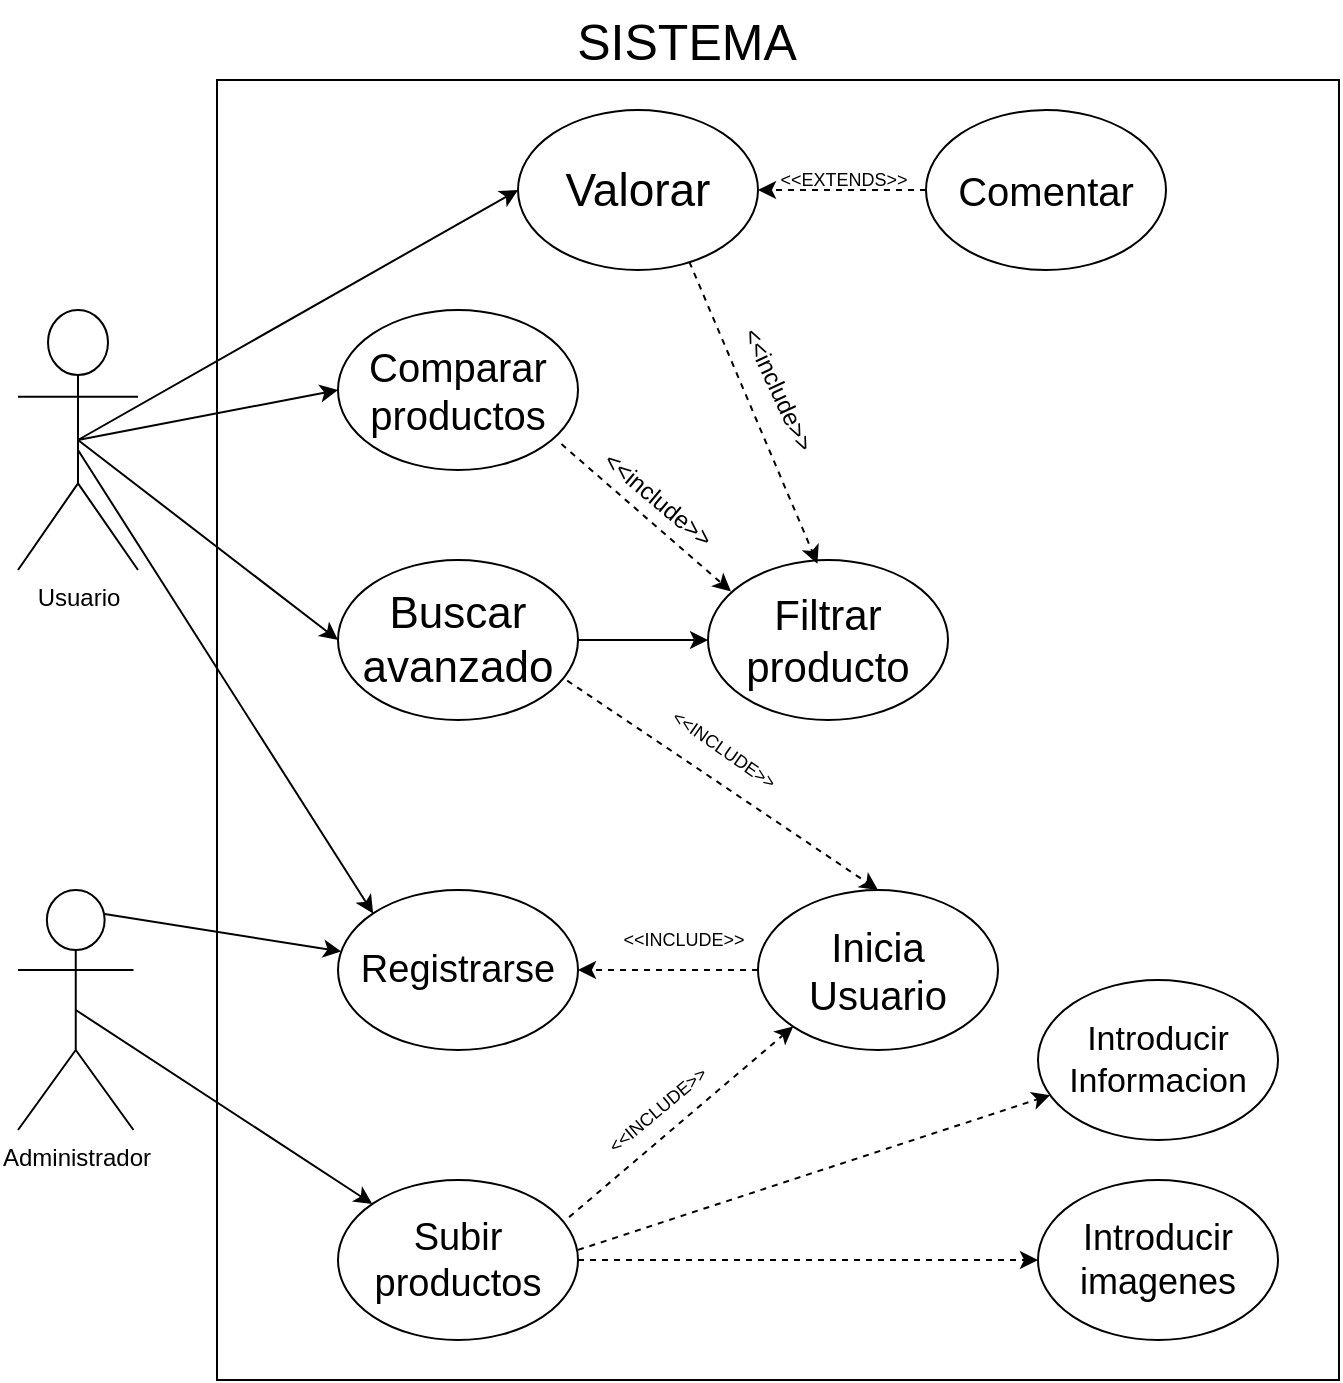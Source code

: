 <mxfile version="24.2.1" type="github">
  <diagram name="Page-1" id="jbMRIK46Z7TsJJB_fDQH">
    <mxGraphModel dx="600" dy="318" grid="1" gridSize="10" guides="1" tooltips="1" connect="1" arrows="1" fold="1" page="1" pageScale="1" pageWidth="827" pageHeight="1169" math="0" shadow="0">
      <root>
        <mxCell id="0" />
        <mxCell id="1" parent="0" />
        <mxCell id="_kjgienJBv0ENxMN4GbK-1" value="" style="rounded=0;whiteSpace=wrap;html=1;" vertex="1" parent="1">
          <mxGeometry x="179.5" y="55" width="561" height="650" as="geometry" />
        </mxCell>
        <mxCell id="_kjgienJBv0ENxMN4GbK-2" value="Usuario" style="shape=umlActor;verticalLabelPosition=bottom;verticalAlign=top;html=1;outlineConnect=0;" vertex="1" parent="1">
          <mxGeometry x="80" y="170" width="60" height="130" as="geometry" />
        </mxCell>
        <mxCell id="_kjgienJBv0ENxMN4GbK-4" value="Administrador" style="shape=umlActor;verticalLabelPosition=bottom;verticalAlign=top;html=1;outlineConnect=0;" vertex="1" parent="1">
          <mxGeometry x="80" y="460" width="57.75" height="120" as="geometry" />
        </mxCell>
        <mxCell id="_kjgienJBv0ENxMN4GbK-9" value="SISTEMA" style="text;html=1;align=center;verticalAlign=middle;resizable=0;points=[];autosize=1;strokeColor=none;fillColor=none;fontSize=25;" vertex="1" parent="1">
          <mxGeometry x="349" y="15" width="130" height="40" as="geometry" />
        </mxCell>
        <mxCell id="_kjgienJBv0ENxMN4GbK-11" value="Registrarse" style="ellipse;whiteSpace=wrap;html=1;fontSize=19;" vertex="1" parent="1">
          <mxGeometry x="240" y="460" width="120" height="80" as="geometry" />
        </mxCell>
        <mxCell id="_kjgienJBv0ENxMN4GbK-12" value="Subir productos" style="ellipse;whiteSpace=wrap;html=1;fontSize=19;" vertex="1" parent="1">
          <mxGeometry x="240" y="605" width="120" height="80" as="geometry" />
        </mxCell>
        <mxCell id="_kjgienJBv0ENxMN4GbK-13" value="Comparar productos" style="ellipse;whiteSpace=wrap;html=1;fontSize=20;" vertex="1" parent="1">
          <mxGeometry x="240" y="170" width="120" height="80" as="geometry" />
        </mxCell>
        <mxCell id="_kjgienJBv0ENxMN4GbK-14" value="Filtrar producto" style="ellipse;whiteSpace=wrap;html=1;fontSize=21;" vertex="1" parent="1">
          <mxGeometry x="425" y="295" width="120" height="80" as="geometry" />
        </mxCell>
        <mxCell id="_kjgienJBv0ENxMN4GbK-15" value="Buscar avanzado" style="ellipse;whiteSpace=wrap;html=1;fontSize=22;" vertex="1" parent="1">
          <mxGeometry x="240" y="295" width="120" height="80" as="geometry" />
        </mxCell>
        <mxCell id="_kjgienJBv0ENxMN4GbK-45" style="edgeStyle=orthogonalEdgeStyle;rounded=0;orthogonalLoop=1;jettySize=auto;html=1;entryX=1;entryY=0.5;entryDx=0;entryDy=0;dashed=1;" edge="1" parent="1" source="_kjgienJBv0ENxMN4GbK-16" target="_kjgienJBv0ENxMN4GbK-18">
          <mxGeometry relative="1" as="geometry" />
        </mxCell>
        <mxCell id="_kjgienJBv0ENxMN4GbK-16" value="Comentar" style="ellipse;whiteSpace=wrap;html=1;fontSize=20;" vertex="1" parent="1">
          <mxGeometry x="534" y="70" width="120" height="80" as="geometry" />
        </mxCell>
        <mxCell id="_kjgienJBv0ENxMN4GbK-18" value="Valorar" style="ellipse;whiteSpace=wrap;html=1;fontSize=23;" vertex="1" parent="1">
          <mxGeometry x="330" y="70" width="120" height="80" as="geometry" />
        </mxCell>
        <mxCell id="_kjgienJBv0ENxMN4GbK-25" value="" style="endArrow=classic;html=1;rounded=0;entryX=0;entryY=0;entryDx=0;entryDy=0;" edge="1" parent="1" target="_kjgienJBv0ENxMN4GbK-11">
          <mxGeometry width="50" height="50" relative="1" as="geometry">
            <mxPoint x="110" y="240" as="sourcePoint" />
            <mxPoint x="160" y="190" as="targetPoint" />
          </mxGeometry>
        </mxCell>
        <mxCell id="_kjgienJBv0ENxMN4GbK-27" value="" style="endArrow=classic;html=1;rounded=0;exitX=0.75;exitY=0.1;exitDx=0;exitDy=0;exitPerimeter=0;" edge="1" parent="1" source="_kjgienJBv0ENxMN4GbK-4" target="_kjgienJBv0ENxMN4GbK-11">
          <mxGeometry width="50" height="50" relative="1" as="geometry">
            <mxPoint x="150" y="460" as="sourcePoint" />
            <mxPoint x="500" y="370" as="targetPoint" />
          </mxGeometry>
        </mxCell>
        <mxCell id="_kjgienJBv0ENxMN4GbK-29" value="" style="endArrow=classic;html=1;rounded=0;exitX=0.5;exitY=0.5;exitDx=0;exitDy=0;exitPerimeter=0;" edge="1" parent="1" source="_kjgienJBv0ENxMN4GbK-4" target="_kjgienJBv0ENxMN4GbK-12">
          <mxGeometry width="50" height="50" relative="1" as="geometry">
            <mxPoint x="450" y="420" as="sourcePoint" />
            <mxPoint x="500" y="370" as="targetPoint" />
          </mxGeometry>
        </mxCell>
        <mxCell id="_kjgienJBv0ENxMN4GbK-31" value="&amp;lt;&amp;lt;INCLUDE&amp;gt;&amp;gt;" style="text;html=1;align=center;verticalAlign=middle;whiteSpace=wrap;rounded=0;fontSize=9;rotation=-40;" vertex="1" parent="1">
          <mxGeometry x="370" y="555" width="60" height="30" as="geometry" />
        </mxCell>
        <mxCell id="_kjgienJBv0ENxMN4GbK-33" value="" style="endArrow=classic;html=1;rounded=0;entryX=0;entryY=0.5;entryDx=0;entryDy=0;exitX=0.5;exitY=0.5;exitDx=0;exitDy=0;exitPerimeter=0;" edge="1" parent="1" source="_kjgienJBv0ENxMN4GbK-2" target="_kjgienJBv0ENxMN4GbK-15">
          <mxGeometry width="50" height="50" relative="1" as="geometry">
            <mxPoint x="330" y="390" as="sourcePoint" />
            <mxPoint x="380" y="340" as="targetPoint" />
          </mxGeometry>
        </mxCell>
        <mxCell id="_kjgienJBv0ENxMN4GbK-36" value="&amp;lt;&amp;lt;INCLUDE&amp;gt;&amp;gt;" style="text;html=1;align=center;verticalAlign=middle;whiteSpace=wrap;rounded=0;fontSize=9;rotation=35;" vertex="1" parent="1">
          <mxGeometry x="403" y="375" width="60" height="30" as="geometry" />
        </mxCell>
        <mxCell id="_kjgienJBv0ENxMN4GbK-37" value="" style="endArrow=classic;html=1;rounded=0;exitX=1;exitY=0.5;exitDx=0;exitDy=0;" edge="1" parent="1" source="_kjgienJBv0ENxMN4GbK-15" target="_kjgienJBv0ENxMN4GbK-14">
          <mxGeometry width="50" height="50" relative="1" as="geometry">
            <mxPoint x="361" y="280" as="sourcePoint" />
            <mxPoint x="411" y="230" as="targetPoint" />
          </mxGeometry>
        </mxCell>
        <mxCell id="_kjgienJBv0ENxMN4GbK-39" value="" style="endArrow=classic;html=1;rounded=0;exitX=0.5;exitY=0.5;exitDx=0;exitDy=0;exitPerimeter=0;entryX=0;entryY=0.5;entryDx=0;entryDy=0;" edge="1" parent="1" source="_kjgienJBv0ENxMN4GbK-2" target="_kjgienJBv0ENxMN4GbK-13">
          <mxGeometry width="50" height="50" relative="1" as="geometry">
            <mxPoint x="150" y="160" as="sourcePoint" />
            <mxPoint x="200" y="110" as="targetPoint" />
          </mxGeometry>
        </mxCell>
        <mxCell id="_kjgienJBv0ENxMN4GbK-41" value="&amp;lt;&amp;lt;include&amp;gt;&amp;gt;" style="text;html=1;align=center;verticalAlign=middle;whiteSpace=wrap;rounded=0;fontSize=12;rotation=40;" vertex="1" parent="1">
          <mxGeometry x="370" y="250" width="60" height="30" as="geometry" />
        </mxCell>
        <mxCell id="_kjgienJBv0ENxMN4GbK-42" value="" style="endArrow=classic;html=1;rounded=0;exitX=0.931;exitY=0.838;exitDx=0;exitDy=0;dashed=1;entryX=0.096;entryY=0.197;entryDx=0;entryDy=0;exitPerimeter=0;entryPerimeter=0;" edge="1" parent="1" source="_kjgienJBv0ENxMN4GbK-13" target="_kjgienJBv0ENxMN4GbK-14">
          <mxGeometry width="50" height="50" relative="1" as="geometry">
            <mxPoint x="191" y="380" as="sourcePoint" />
            <mxPoint x="241" y="330" as="targetPoint" />
          </mxGeometry>
        </mxCell>
        <mxCell id="_kjgienJBv0ENxMN4GbK-43" value="" style="endArrow=classic;html=1;rounded=0;exitX=0.5;exitY=0.5;exitDx=0;exitDy=0;exitPerimeter=0;entryX=0;entryY=0.5;entryDx=0;entryDy=0;" edge="1" parent="1" source="_kjgienJBv0ENxMN4GbK-2" target="_kjgienJBv0ENxMN4GbK-18">
          <mxGeometry width="50" height="50" relative="1" as="geometry">
            <mxPoint x="40" y="490" as="sourcePoint" />
            <mxPoint x="90" y="440" as="targetPoint" />
          </mxGeometry>
        </mxCell>
        <mxCell id="_kjgienJBv0ENxMN4GbK-46" value="&amp;lt;&amp;lt;EXTENDS&amp;gt;&amp;gt;" style="text;html=1;align=center;verticalAlign=middle;whiteSpace=wrap;rounded=0;fontSize=9;rotation=0;" vertex="1" parent="1">
          <mxGeometry x="463" y="90" width="60" height="30" as="geometry" />
        </mxCell>
        <mxCell id="_kjgienJBv0ENxMN4GbK-48" value="" style="endArrow=classic;html=1;rounded=0;exitX=0.714;exitY=0.949;exitDx=0;exitDy=0;entryX=0.456;entryY=0.023;entryDx=0;entryDy=0;dashed=1;entryPerimeter=0;exitPerimeter=0;" edge="1" parent="1" source="_kjgienJBv0ENxMN4GbK-18" target="_kjgienJBv0ENxMN4GbK-14">
          <mxGeometry width="50" height="50" relative="1" as="geometry">
            <mxPoint x="190" y="340" as="sourcePoint" />
            <mxPoint x="240" y="290" as="targetPoint" />
          </mxGeometry>
        </mxCell>
        <mxCell id="_kjgienJBv0ENxMN4GbK-54" style="edgeStyle=orthogonalEdgeStyle;rounded=0;orthogonalLoop=1;jettySize=auto;html=1;entryX=1;entryY=0.5;entryDx=0;entryDy=0;dashed=1;" edge="1" parent="1" source="_kjgienJBv0ENxMN4GbK-50" target="_kjgienJBv0ENxMN4GbK-11">
          <mxGeometry relative="1" as="geometry" />
        </mxCell>
        <mxCell id="_kjgienJBv0ENxMN4GbK-50" value="Inicia Usuario" style="ellipse;whiteSpace=wrap;html=1;fontSize=20;" vertex="1" parent="1">
          <mxGeometry x="450" y="460" width="120" height="80" as="geometry" />
        </mxCell>
        <mxCell id="_kjgienJBv0ENxMN4GbK-52" value="" style="endArrow=classic;html=1;rounded=0;exitX=0.955;exitY=0.754;exitDx=0;exitDy=0;entryX=0.5;entryY=0;entryDx=0;entryDy=0;dashed=1;exitPerimeter=0;" edge="1" parent="1" source="_kjgienJBv0ENxMN4GbK-15" target="_kjgienJBv0ENxMN4GbK-50">
          <mxGeometry width="50" height="50" relative="1" as="geometry">
            <mxPoint x="280" y="500" as="sourcePoint" />
            <mxPoint x="330" y="450" as="targetPoint" />
          </mxGeometry>
        </mxCell>
        <mxCell id="_kjgienJBv0ENxMN4GbK-53" value="" style="endArrow=classic;html=1;rounded=0;exitX=0.963;exitY=0.232;exitDx=0;exitDy=0;exitPerimeter=0;entryX=0;entryY=1;entryDx=0;entryDy=0;dashed=1;" edge="1" parent="1" source="_kjgienJBv0ENxMN4GbK-12" target="_kjgienJBv0ENxMN4GbK-50">
          <mxGeometry width="50" height="50" relative="1" as="geometry">
            <mxPoint x="430" y="620" as="sourcePoint" />
            <mxPoint x="480" y="570" as="targetPoint" />
          </mxGeometry>
        </mxCell>
        <mxCell id="_kjgienJBv0ENxMN4GbK-57" value="&amp;lt;&amp;lt;INCLUDE&amp;gt;&amp;gt;" style="text;html=1;align=center;verticalAlign=middle;whiteSpace=wrap;rounded=0;fontSize=9;rotation=0;" vertex="1" parent="1">
          <mxGeometry x="383" y="470" width="60" height="30" as="geometry" />
        </mxCell>
        <mxCell id="_kjgienJBv0ENxMN4GbK-59" value="&amp;lt;&amp;lt;include&amp;gt;&amp;gt;" style="text;html=1;align=center;verticalAlign=middle;whiteSpace=wrap;rounded=0;fontSize=12;rotation=65;" vertex="1" parent="1">
          <mxGeometry x="430" y="195" width="60" height="30" as="geometry" />
        </mxCell>
        <mxCell id="_kjgienJBv0ENxMN4GbK-63" value="Introducir Informacion" style="ellipse;whiteSpace=wrap;html=1;fontSize=17;" vertex="1" parent="1">
          <mxGeometry x="590" y="505" width="120" height="80" as="geometry" />
        </mxCell>
        <mxCell id="_kjgienJBv0ENxMN4GbK-64" value="Introducir imagenes" style="ellipse;whiteSpace=wrap;html=1;fontSize=18;" vertex="1" parent="1">
          <mxGeometry x="590" y="605" width="120" height="80" as="geometry" />
        </mxCell>
        <mxCell id="_kjgienJBv0ENxMN4GbK-65" value="" style="endArrow=classic;html=1;rounded=0;exitX=1;exitY=0.437;exitDx=0;exitDy=0;exitPerimeter=0;dashed=1;" edge="1" parent="1" source="_kjgienJBv0ENxMN4GbK-12" target="_kjgienJBv0ENxMN4GbK-63">
          <mxGeometry width="50" height="50" relative="1" as="geometry">
            <mxPoint x="450" y="570" as="sourcePoint" />
            <mxPoint x="500" y="520" as="targetPoint" />
          </mxGeometry>
        </mxCell>
        <mxCell id="_kjgienJBv0ENxMN4GbK-66" value="" style="endArrow=classic;html=1;rounded=0;entryX=0;entryY=0.5;entryDx=0;entryDy=0;exitX=1;exitY=0.5;exitDx=0;exitDy=0;dashed=1;" edge="1" parent="1" source="_kjgienJBv0ENxMN4GbK-12" target="_kjgienJBv0ENxMN4GbK-64">
          <mxGeometry width="50" height="50" relative="1" as="geometry">
            <mxPoint x="360" y="640" as="sourcePoint" />
            <mxPoint x="500" y="520" as="targetPoint" />
          </mxGeometry>
        </mxCell>
      </root>
    </mxGraphModel>
  </diagram>
</mxfile>
